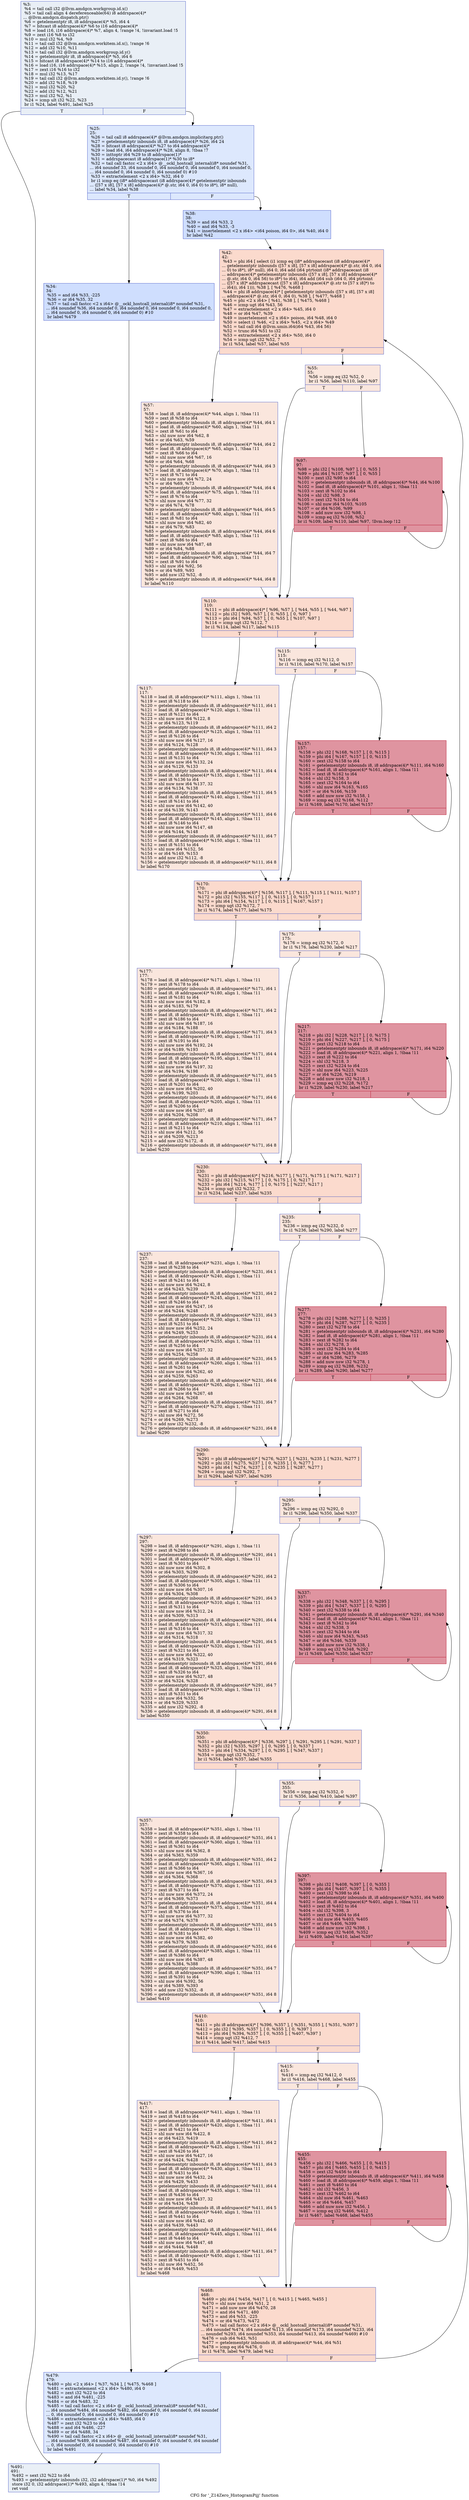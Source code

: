 digraph "CFG for '_Z14Zero_HistogramPijj' function" {
	label="CFG for '_Z14Zero_HistogramPijj' function";

	Node0x5c2d1d0 [shape=record,color="#3d50c3ff", style=filled, fillcolor="#cedaeb70",label="{%3:\l  %4 = tail call i32 @llvm.amdgcn.workgroup.id.x()\l  %5 = tail call align 4 dereferenceable(64) i8 addrspace(4)*\l... @llvm.amdgcn.dispatch.ptr()\l  %6 = getelementptr i8, i8 addrspace(4)* %5, i64 4\l  %7 = bitcast i8 addrspace(4)* %6 to i16 addrspace(4)*\l  %8 = load i16, i16 addrspace(4)* %7, align 4, !range !4, !invariant.load !5\l  %9 = zext i16 %8 to i32\l  %10 = mul i32 %4, %9\l  %11 = tail call i32 @llvm.amdgcn.workitem.id.x(), !range !6\l  %12 = add i32 %10, %11\l  %13 = tail call i32 @llvm.amdgcn.workgroup.id.y()\l  %14 = getelementptr i8, i8 addrspace(4)* %5, i64 6\l  %15 = bitcast i8 addrspace(4)* %14 to i16 addrspace(4)*\l  %16 = load i16, i16 addrspace(4)* %15, align 2, !range !4, !invariant.load !5\l  %17 = zext i16 %16 to i32\l  %18 = mul i32 %13, %17\l  %19 = tail call i32 @llvm.amdgcn.workitem.id.y(), !range !6\l  %20 = add i32 %18, %19\l  %21 = mul i32 %20, %2\l  %22 = add i32 %12, %21\l  %23 = mul i32 %2, %1\l  %24 = icmp ult i32 %22, %23\l  br i1 %24, label %491, label %25\l|{<s0>T|<s1>F}}"];
	Node0x5c2d1d0:s0 -> Node0x5c30cc0;
	Node0x5c2d1d0:s1 -> Node0x5c30d50;
	Node0x5c30d50 [shape=record,color="#3d50c3ff", style=filled, fillcolor="#b2ccfb70",label="{%25:\l25:                                               \l  %26 = tail call i8 addrspace(4)* @llvm.amdgcn.implicitarg.ptr()\l  %27 = getelementptr inbounds i8, i8 addrspace(4)* %26, i64 24\l  %28 = bitcast i8 addrspace(4)* %27 to i64 addrspace(4)*\l  %29 = load i64, i64 addrspace(4)* %28, align 8, !tbaa !7\l  %30 = inttoptr i64 %29 to i8 addrspace(1)*\l  %31 = addrspacecast i8 addrspace(1)* %30 to i8*\l  %32 = tail call fastcc \<2 x i64\> @__ockl_hostcall_internal(i8* noundef %31,\l... i64 noundef 33, i64 noundef 0, i64 noundef 0, i64 noundef 0, i64 noundef 0,\l... i64 noundef 0, i64 noundef 0, i64 noundef 0) #10\l  %33 = extractelement \<2 x i64\> %32, i64 0\l  br i1 icmp eq (i8* addrspacecast (i8 addrspace(4)* getelementptr inbounds\l... ([57 x i8], [57 x i8] addrspace(4)* @.str, i64 0, i64 0) to i8*), i8* null),\l... label %34, label %38\l|{<s0>T|<s1>F}}"];
	Node0x5c30d50:s0 -> Node0x5c31cc0;
	Node0x5c30d50:s1 -> Node0x5c327a0;
	Node0x5c31cc0 [shape=record,color="#3d50c3ff", style=filled, fillcolor="#93b5fe70",label="{%34:\l34:                                               \l  %35 = and i64 %33, -225\l  %36 = or i64 %35, 32\l  %37 = tail call fastcc \<2 x i64\> @__ockl_hostcall_internal(i8* noundef %31,\l... i64 noundef %36, i64 noundef 0, i64 noundef 0, i64 noundef 0, i64 noundef 0,\l... i64 noundef 0, i64 noundef 0, i64 noundef 0) #10\l  br label %479\l}"];
	Node0x5c31cc0 -> Node0x5c32aa0;
	Node0x5c327a0 [shape=record,color="#3d50c3ff", style=filled, fillcolor="#93b5fe70",label="{%38:\l38:                                               \l  %39 = and i64 %33, 2\l  %40 = and i64 %33, -3\l  %41 = insertelement \<2 x i64\> \<i64 poison, i64 0\>, i64 %40, i64 0\l  br label %42\l}"];
	Node0x5c327a0 -> Node0x5c33610;
	Node0x5c33610 [shape=record,color="#3d50c3ff", style=filled, fillcolor="#f7ac8e70",label="{%42:\l42:                                               \l  %43 = phi i64 [ select (i1 icmp eq (i8* addrspacecast (i8 addrspace(4)*\l... getelementptr inbounds ([57 x i8], [57 x i8] addrspace(4)* @.str, i64 0, i64\l... 0) to i8*), i8* null), i64 0, i64 add (i64 ptrtoint (i8* addrspacecast (i8\l... addrspace(4)* getelementptr inbounds ([57 x i8], [57 x i8] addrspace(4)*\l... @.str, i64 0, i64 56) to i8*) to i64), i64 add (i64 sub (i64 0, i64 ptrtoint\l... ([57 x i8]* addrspacecast ([57 x i8] addrspace(4)* @.str to [57 x i8]*) to\l... i64)), i64 1))), %38 ], [ %476, %468 ]\l  %44 = phi i8 addrspace(4)* [ getelementptr inbounds ([57 x i8], [57 x i8]\l... addrspace(4)* @.str, i64 0, i64 0), %38 ], [ %477, %468 ]\l  %45 = phi \<2 x i64\> [ %41, %38 ], [ %475, %468 ]\l  %46 = icmp ugt i64 %43, 56\l  %47 = extractelement \<2 x i64\> %45, i64 0\l  %48 = or i64 %47, %39\l  %49 = insertelement \<2 x i64\> poison, i64 %48, i64 0\l  %50 = select i1 %46, \<2 x i64\> %45, \<2 x i64\> %49\l  %51 = tail call i64 @llvm.umin.i64(i64 %43, i64 56)\l  %52 = trunc i64 %51 to i32\l  %53 = extractelement \<2 x i64\> %50, i64 0\l  %54 = icmp ugt i32 %52, 7\l  br i1 %54, label %57, label %55\l|{<s0>T|<s1>F}}"];
	Node0x5c33610:s0 -> Node0x5c34530;
	Node0x5c33610:s1 -> Node0x5c345c0;
	Node0x5c345c0 [shape=record,color="#3d50c3ff", style=filled, fillcolor="#f3c7b170",label="{%55:\l55:                                               \l  %56 = icmp eq i32 %52, 0\l  br i1 %56, label %110, label %97\l|{<s0>T|<s1>F}}"];
	Node0x5c345c0:s0 -> Node0x5c347c0;
	Node0x5c345c0:s1 -> Node0x5c34810;
	Node0x5c34530 [shape=record,color="#3d50c3ff", style=filled, fillcolor="#f3c7b170",label="{%57:\l57:                                               \l  %58 = load i8, i8 addrspace(4)* %44, align 1, !tbaa !11\l  %59 = zext i8 %58 to i64\l  %60 = getelementptr inbounds i8, i8 addrspace(4)* %44, i64 1\l  %61 = load i8, i8 addrspace(4)* %60, align 1, !tbaa !11\l  %62 = zext i8 %61 to i64\l  %63 = shl nuw nsw i64 %62, 8\l  %64 = or i64 %63, %59\l  %65 = getelementptr inbounds i8, i8 addrspace(4)* %44, i64 2\l  %66 = load i8, i8 addrspace(4)* %65, align 1, !tbaa !11\l  %67 = zext i8 %66 to i64\l  %68 = shl nuw nsw i64 %67, 16\l  %69 = or i64 %64, %68\l  %70 = getelementptr inbounds i8, i8 addrspace(4)* %44, i64 3\l  %71 = load i8, i8 addrspace(4)* %70, align 1, !tbaa !11\l  %72 = zext i8 %71 to i64\l  %73 = shl nuw nsw i64 %72, 24\l  %74 = or i64 %69, %73\l  %75 = getelementptr inbounds i8, i8 addrspace(4)* %44, i64 4\l  %76 = load i8, i8 addrspace(4)* %75, align 1, !tbaa !11\l  %77 = zext i8 %76 to i64\l  %78 = shl nuw nsw i64 %77, 32\l  %79 = or i64 %74, %78\l  %80 = getelementptr inbounds i8, i8 addrspace(4)* %44, i64 5\l  %81 = load i8, i8 addrspace(4)* %80, align 1, !tbaa !11\l  %82 = zext i8 %81 to i64\l  %83 = shl nuw nsw i64 %82, 40\l  %84 = or i64 %79, %83\l  %85 = getelementptr inbounds i8, i8 addrspace(4)* %44, i64 6\l  %86 = load i8, i8 addrspace(4)* %85, align 1, !tbaa !11\l  %87 = zext i8 %86 to i64\l  %88 = shl nuw nsw i64 %87, 48\l  %89 = or i64 %84, %88\l  %90 = getelementptr inbounds i8, i8 addrspace(4)* %44, i64 7\l  %91 = load i8, i8 addrspace(4)* %90, align 1, !tbaa !11\l  %92 = zext i8 %91 to i64\l  %93 = shl nuw i64 %92, 56\l  %94 = or i64 %89, %93\l  %95 = add nsw i32 %52, -8\l  %96 = getelementptr inbounds i8, i8 addrspace(4)* %44, i64 8\l  br label %110\l}"];
	Node0x5c34530 -> Node0x5c347c0;
	Node0x5c34810 [shape=record,color="#b70d28ff", style=filled, fillcolor="#b70d2870",label="{%97:\l97:                                               \l  %98 = phi i32 [ %108, %97 ], [ 0, %55 ]\l  %99 = phi i64 [ %107, %97 ], [ 0, %55 ]\l  %100 = zext i32 %98 to i64\l  %101 = getelementptr inbounds i8, i8 addrspace(4)* %44, i64 %100\l  %102 = load i8, i8 addrspace(4)* %101, align 1, !tbaa !11\l  %103 = zext i8 %102 to i64\l  %104 = shl i32 %98, 3\l  %105 = zext i32 %104 to i64\l  %106 = shl nuw i64 %103, %105\l  %107 = or i64 %106, %99\l  %108 = add nuw nsw i32 %98, 1\l  %109 = icmp eq i32 %108, %52\l  br i1 %109, label %110, label %97, !llvm.loop !12\l|{<s0>T|<s1>F}}"];
	Node0x5c34810:s0 -> Node0x5c347c0;
	Node0x5c34810:s1 -> Node0x5c34810;
	Node0x5c347c0 [shape=record,color="#3d50c3ff", style=filled, fillcolor="#f7ac8e70",label="{%110:\l110:                                              \l  %111 = phi i8 addrspace(4)* [ %96, %57 ], [ %44, %55 ], [ %44, %97 ]\l  %112 = phi i32 [ %95, %57 ], [ 0, %55 ], [ 0, %97 ]\l  %113 = phi i64 [ %94, %57 ], [ 0, %55 ], [ %107, %97 ]\l  %114 = icmp ugt i32 %112, 7\l  br i1 %114, label %117, label %115\l|{<s0>T|<s1>F}}"];
	Node0x5c347c0:s0 -> Node0x5c37490;
	Node0x5c347c0:s1 -> Node0x5c374e0;
	Node0x5c374e0 [shape=record,color="#3d50c3ff", style=filled, fillcolor="#f3c7b170",label="{%115:\l115:                                              \l  %116 = icmp eq i32 %112, 0\l  br i1 %116, label %170, label %157\l|{<s0>T|<s1>F}}"];
	Node0x5c374e0:s0 -> Node0x5c376b0;
	Node0x5c374e0:s1 -> Node0x5c37700;
	Node0x5c37490 [shape=record,color="#3d50c3ff", style=filled, fillcolor="#f3c7b170",label="{%117:\l117:                                              \l  %118 = load i8, i8 addrspace(4)* %111, align 1, !tbaa !11\l  %119 = zext i8 %118 to i64\l  %120 = getelementptr inbounds i8, i8 addrspace(4)* %111, i64 1\l  %121 = load i8, i8 addrspace(4)* %120, align 1, !tbaa !11\l  %122 = zext i8 %121 to i64\l  %123 = shl nuw nsw i64 %122, 8\l  %124 = or i64 %123, %119\l  %125 = getelementptr inbounds i8, i8 addrspace(4)* %111, i64 2\l  %126 = load i8, i8 addrspace(4)* %125, align 1, !tbaa !11\l  %127 = zext i8 %126 to i64\l  %128 = shl nuw nsw i64 %127, 16\l  %129 = or i64 %124, %128\l  %130 = getelementptr inbounds i8, i8 addrspace(4)* %111, i64 3\l  %131 = load i8, i8 addrspace(4)* %130, align 1, !tbaa !11\l  %132 = zext i8 %131 to i64\l  %133 = shl nuw nsw i64 %132, 24\l  %134 = or i64 %129, %133\l  %135 = getelementptr inbounds i8, i8 addrspace(4)* %111, i64 4\l  %136 = load i8, i8 addrspace(4)* %135, align 1, !tbaa !11\l  %137 = zext i8 %136 to i64\l  %138 = shl nuw nsw i64 %137, 32\l  %139 = or i64 %134, %138\l  %140 = getelementptr inbounds i8, i8 addrspace(4)* %111, i64 5\l  %141 = load i8, i8 addrspace(4)* %140, align 1, !tbaa !11\l  %142 = zext i8 %141 to i64\l  %143 = shl nuw nsw i64 %142, 40\l  %144 = or i64 %139, %143\l  %145 = getelementptr inbounds i8, i8 addrspace(4)* %111, i64 6\l  %146 = load i8, i8 addrspace(4)* %145, align 1, !tbaa !11\l  %147 = zext i8 %146 to i64\l  %148 = shl nuw nsw i64 %147, 48\l  %149 = or i64 %144, %148\l  %150 = getelementptr inbounds i8, i8 addrspace(4)* %111, i64 7\l  %151 = load i8, i8 addrspace(4)* %150, align 1, !tbaa !11\l  %152 = zext i8 %151 to i64\l  %153 = shl nuw i64 %152, 56\l  %154 = or i64 %149, %153\l  %155 = add nsw i32 %112, -8\l  %156 = getelementptr inbounds i8, i8 addrspace(4)* %111, i64 8\l  br label %170\l}"];
	Node0x5c37490 -> Node0x5c376b0;
	Node0x5c37700 [shape=record,color="#b70d28ff", style=filled, fillcolor="#b70d2870",label="{%157:\l157:                                              \l  %158 = phi i32 [ %168, %157 ], [ 0, %115 ]\l  %159 = phi i64 [ %167, %157 ], [ 0, %115 ]\l  %160 = zext i32 %158 to i64\l  %161 = getelementptr inbounds i8, i8 addrspace(4)* %111, i64 %160\l  %162 = load i8, i8 addrspace(4)* %161, align 1, !tbaa !11\l  %163 = zext i8 %162 to i64\l  %164 = shl i32 %158, 3\l  %165 = zext i32 %164 to i64\l  %166 = shl nuw i64 %163, %165\l  %167 = or i64 %166, %159\l  %168 = add nuw nsw i32 %158, 1\l  %169 = icmp eq i32 %168, %112\l  br i1 %169, label %170, label %157\l|{<s0>T|<s1>F}}"];
	Node0x5c37700:s0 -> Node0x5c376b0;
	Node0x5c37700:s1 -> Node0x5c37700;
	Node0x5c376b0 [shape=record,color="#3d50c3ff", style=filled, fillcolor="#f7ac8e70",label="{%170:\l170:                                              \l  %171 = phi i8 addrspace(4)* [ %156, %117 ], [ %111, %115 ], [ %111, %157 ]\l  %172 = phi i32 [ %155, %117 ], [ 0, %115 ], [ 0, %157 ]\l  %173 = phi i64 [ %154, %117 ], [ 0, %115 ], [ %167, %157 ]\l  %174 = icmp ugt i32 %172, 7\l  br i1 %174, label %177, label %175\l|{<s0>T|<s1>F}}"];
	Node0x5c376b0:s0 -> Node0x5c39bd0;
	Node0x5c376b0:s1 -> Node0x5c39c20;
	Node0x5c39c20 [shape=record,color="#3d50c3ff", style=filled, fillcolor="#f3c7b170",label="{%175:\l175:                                              \l  %176 = icmp eq i32 %172, 0\l  br i1 %176, label %230, label %217\l|{<s0>T|<s1>F}}"];
	Node0x5c39c20:s0 -> Node0x5c39db0;
	Node0x5c39c20:s1 -> Node0x5c39e00;
	Node0x5c39bd0 [shape=record,color="#3d50c3ff", style=filled, fillcolor="#f3c7b170",label="{%177:\l177:                                              \l  %178 = load i8, i8 addrspace(4)* %171, align 1, !tbaa !11\l  %179 = zext i8 %178 to i64\l  %180 = getelementptr inbounds i8, i8 addrspace(4)* %171, i64 1\l  %181 = load i8, i8 addrspace(4)* %180, align 1, !tbaa !11\l  %182 = zext i8 %181 to i64\l  %183 = shl nuw nsw i64 %182, 8\l  %184 = or i64 %183, %179\l  %185 = getelementptr inbounds i8, i8 addrspace(4)* %171, i64 2\l  %186 = load i8, i8 addrspace(4)* %185, align 1, !tbaa !11\l  %187 = zext i8 %186 to i64\l  %188 = shl nuw nsw i64 %187, 16\l  %189 = or i64 %184, %188\l  %190 = getelementptr inbounds i8, i8 addrspace(4)* %171, i64 3\l  %191 = load i8, i8 addrspace(4)* %190, align 1, !tbaa !11\l  %192 = zext i8 %191 to i64\l  %193 = shl nuw nsw i64 %192, 24\l  %194 = or i64 %189, %193\l  %195 = getelementptr inbounds i8, i8 addrspace(4)* %171, i64 4\l  %196 = load i8, i8 addrspace(4)* %195, align 1, !tbaa !11\l  %197 = zext i8 %196 to i64\l  %198 = shl nuw nsw i64 %197, 32\l  %199 = or i64 %194, %198\l  %200 = getelementptr inbounds i8, i8 addrspace(4)* %171, i64 5\l  %201 = load i8, i8 addrspace(4)* %200, align 1, !tbaa !11\l  %202 = zext i8 %201 to i64\l  %203 = shl nuw nsw i64 %202, 40\l  %204 = or i64 %199, %203\l  %205 = getelementptr inbounds i8, i8 addrspace(4)* %171, i64 6\l  %206 = load i8, i8 addrspace(4)* %205, align 1, !tbaa !11\l  %207 = zext i8 %206 to i64\l  %208 = shl nuw nsw i64 %207, 48\l  %209 = or i64 %204, %208\l  %210 = getelementptr inbounds i8, i8 addrspace(4)* %171, i64 7\l  %211 = load i8, i8 addrspace(4)* %210, align 1, !tbaa !11\l  %212 = zext i8 %211 to i64\l  %213 = shl nuw i64 %212, 56\l  %214 = or i64 %209, %213\l  %215 = add nsw i32 %172, -8\l  %216 = getelementptr inbounds i8, i8 addrspace(4)* %171, i64 8\l  br label %230\l}"];
	Node0x5c39bd0 -> Node0x5c39db0;
	Node0x5c39e00 [shape=record,color="#b70d28ff", style=filled, fillcolor="#b70d2870",label="{%217:\l217:                                              \l  %218 = phi i32 [ %228, %217 ], [ 0, %175 ]\l  %219 = phi i64 [ %227, %217 ], [ 0, %175 ]\l  %220 = zext i32 %218 to i64\l  %221 = getelementptr inbounds i8, i8 addrspace(4)* %171, i64 %220\l  %222 = load i8, i8 addrspace(4)* %221, align 1, !tbaa !11\l  %223 = zext i8 %222 to i64\l  %224 = shl i32 %218, 3\l  %225 = zext i32 %224 to i64\l  %226 = shl nuw i64 %223, %225\l  %227 = or i64 %226, %219\l  %228 = add nuw nsw i32 %218, 1\l  %229 = icmp eq i32 %228, %172\l  br i1 %229, label %230, label %217\l|{<s0>T|<s1>F}}"];
	Node0x5c39e00:s0 -> Node0x5c39db0;
	Node0x5c39e00:s1 -> Node0x5c39e00;
	Node0x5c39db0 [shape=record,color="#3d50c3ff", style=filled, fillcolor="#f7ac8e70",label="{%230:\l230:                                              \l  %231 = phi i8 addrspace(4)* [ %216, %177 ], [ %171, %175 ], [ %171, %217 ]\l  %232 = phi i32 [ %215, %177 ], [ 0, %175 ], [ 0, %217 ]\l  %233 = phi i64 [ %214, %177 ], [ 0, %175 ], [ %227, %217 ]\l  %234 = icmp ugt i32 %232, 7\l  br i1 %234, label %237, label %235\l|{<s0>T|<s1>F}}"];
	Node0x5c39db0:s0 -> Node0x5c3be50;
	Node0x5c39db0:s1 -> Node0x5c3bea0;
	Node0x5c3bea0 [shape=record,color="#3d50c3ff", style=filled, fillcolor="#f3c7b170",label="{%235:\l235:                                              \l  %236 = icmp eq i32 %232, 0\l  br i1 %236, label %290, label %277\l|{<s0>T|<s1>F}}"];
	Node0x5c3bea0:s0 -> Node0x5c3c030;
	Node0x5c3bea0:s1 -> Node0x5c3c080;
	Node0x5c3be50 [shape=record,color="#3d50c3ff", style=filled, fillcolor="#f3c7b170",label="{%237:\l237:                                              \l  %238 = load i8, i8 addrspace(4)* %231, align 1, !tbaa !11\l  %239 = zext i8 %238 to i64\l  %240 = getelementptr inbounds i8, i8 addrspace(4)* %231, i64 1\l  %241 = load i8, i8 addrspace(4)* %240, align 1, !tbaa !11\l  %242 = zext i8 %241 to i64\l  %243 = shl nuw nsw i64 %242, 8\l  %244 = or i64 %243, %239\l  %245 = getelementptr inbounds i8, i8 addrspace(4)* %231, i64 2\l  %246 = load i8, i8 addrspace(4)* %245, align 1, !tbaa !11\l  %247 = zext i8 %246 to i64\l  %248 = shl nuw nsw i64 %247, 16\l  %249 = or i64 %244, %248\l  %250 = getelementptr inbounds i8, i8 addrspace(4)* %231, i64 3\l  %251 = load i8, i8 addrspace(4)* %250, align 1, !tbaa !11\l  %252 = zext i8 %251 to i64\l  %253 = shl nuw nsw i64 %252, 24\l  %254 = or i64 %249, %253\l  %255 = getelementptr inbounds i8, i8 addrspace(4)* %231, i64 4\l  %256 = load i8, i8 addrspace(4)* %255, align 1, !tbaa !11\l  %257 = zext i8 %256 to i64\l  %258 = shl nuw nsw i64 %257, 32\l  %259 = or i64 %254, %258\l  %260 = getelementptr inbounds i8, i8 addrspace(4)* %231, i64 5\l  %261 = load i8, i8 addrspace(4)* %260, align 1, !tbaa !11\l  %262 = zext i8 %261 to i64\l  %263 = shl nuw nsw i64 %262, 40\l  %264 = or i64 %259, %263\l  %265 = getelementptr inbounds i8, i8 addrspace(4)* %231, i64 6\l  %266 = load i8, i8 addrspace(4)* %265, align 1, !tbaa !11\l  %267 = zext i8 %266 to i64\l  %268 = shl nuw nsw i64 %267, 48\l  %269 = or i64 %264, %268\l  %270 = getelementptr inbounds i8, i8 addrspace(4)* %231, i64 7\l  %271 = load i8, i8 addrspace(4)* %270, align 1, !tbaa !11\l  %272 = zext i8 %271 to i64\l  %273 = shl nuw i64 %272, 56\l  %274 = or i64 %269, %273\l  %275 = add nsw i32 %232, -8\l  %276 = getelementptr inbounds i8, i8 addrspace(4)* %231, i64 8\l  br label %290\l}"];
	Node0x5c3be50 -> Node0x5c3c030;
	Node0x5c3c080 [shape=record,color="#b70d28ff", style=filled, fillcolor="#b70d2870",label="{%277:\l277:                                              \l  %278 = phi i32 [ %288, %277 ], [ 0, %235 ]\l  %279 = phi i64 [ %287, %277 ], [ 0, %235 ]\l  %280 = zext i32 %278 to i64\l  %281 = getelementptr inbounds i8, i8 addrspace(4)* %231, i64 %280\l  %282 = load i8, i8 addrspace(4)* %281, align 1, !tbaa !11\l  %283 = zext i8 %282 to i64\l  %284 = shl i32 %278, 3\l  %285 = zext i32 %284 to i64\l  %286 = shl nuw i64 %283, %285\l  %287 = or i64 %286, %279\l  %288 = add nuw nsw i32 %278, 1\l  %289 = icmp eq i32 %288, %232\l  br i1 %289, label %290, label %277\l|{<s0>T|<s1>F}}"];
	Node0x5c3c080:s0 -> Node0x5c3c030;
	Node0x5c3c080:s1 -> Node0x5c3c080;
	Node0x5c3c030 [shape=record,color="#3d50c3ff", style=filled, fillcolor="#f7ac8e70",label="{%290:\l290:                                              \l  %291 = phi i8 addrspace(4)* [ %276, %237 ], [ %231, %235 ], [ %231, %277 ]\l  %292 = phi i32 [ %275, %237 ], [ 0, %235 ], [ 0, %277 ]\l  %293 = phi i64 [ %274, %237 ], [ 0, %235 ], [ %287, %277 ]\l  %294 = icmp ugt i32 %292, 7\l  br i1 %294, label %297, label %295\l|{<s0>T|<s1>F}}"];
	Node0x5c3c030:s0 -> Node0x5c3e8d0;
	Node0x5c3c030:s1 -> Node0x5c3e920;
	Node0x5c3e920 [shape=record,color="#3d50c3ff", style=filled, fillcolor="#f3c7b170",label="{%295:\l295:                                              \l  %296 = icmp eq i32 %292, 0\l  br i1 %296, label %350, label %337\l|{<s0>T|<s1>F}}"];
	Node0x5c3e920:s0 -> Node0x5c3eab0;
	Node0x5c3e920:s1 -> Node0x5c3eb00;
	Node0x5c3e8d0 [shape=record,color="#3d50c3ff", style=filled, fillcolor="#f3c7b170",label="{%297:\l297:                                              \l  %298 = load i8, i8 addrspace(4)* %291, align 1, !tbaa !11\l  %299 = zext i8 %298 to i64\l  %300 = getelementptr inbounds i8, i8 addrspace(4)* %291, i64 1\l  %301 = load i8, i8 addrspace(4)* %300, align 1, !tbaa !11\l  %302 = zext i8 %301 to i64\l  %303 = shl nuw nsw i64 %302, 8\l  %304 = or i64 %303, %299\l  %305 = getelementptr inbounds i8, i8 addrspace(4)* %291, i64 2\l  %306 = load i8, i8 addrspace(4)* %305, align 1, !tbaa !11\l  %307 = zext i8 %306 to i64\l  %308 = shl nuw nsw i64 %307, 16\l  %309 = or i64 %304, %308\l  %310 = getelementptr inbounds i8, i8 addrspace(4)* %291, i64 3\l  %311 = load i8, i8 addrspace(4)* %310, align 1, !tbaa !11\l  %312 = zext i8 %311 to i64\l  %313 = shl nuw nsw i64 %312, 24\l  %314 = or i64 %309, %313\l  %315 = getelementptr inbounds i8, i8 addrspace(4)* %291, i64 4\l  %316 = load i8, i8 addrspace(4)* %315, align 1, !tbaa !11\l  %317 = zext i8 %316 to i64\l  %318 = shl nuw nsw i64 %317, 32\l  %319 = or i64 %314, %318\l  %320 = getelementptr inbounds i8, i8 addrspace(4)* %291, i64 5\l  %321 = load i8, i8 addrspace(4)* %320, align 1, !tbaa !11\l  %322 = zext i8 %321 to i64\l  %323 = shl nuw nsw i64 %322, 40\l  %324 = or i64 %319, %323\l  %325 = getelementptr inbounds i8, i8 addrspace(4)* %291, i64 6\l  %326 = load i8, i8 addrspace(4)* %325, align 1, !tbaa !11\l  %327 = zext i8 %326 to i64\l  %328 = shl nuw nsw i64 %327, 48\l  %329 = or i64 %324, %328\l  %330 = getelementptr inbounds i8, i8 addrspace(4)* %291, i64 7\l  %331 = load i8, i8 addrspace(4)* %330, align 1, !tbaa !11\l  %332 = zext i8 %331 to i64\l  %333 = shl nuw i64 %332, 56\l  %334 = or i64 %329, %333\l  %335 = add nsw i32 %292, -8\l  %336 = getelementptr inbounds i8, i8 addrspace(4)* %291, i64 8\l  br label %350\l}"];
	Node0x5c3e8d0 -> Node0x5c3eab0;
	Node0x5c3eb00 [shape=record,color="#b70d28ff", style=filled, fillcolor="#b70d2870",label="{%337:\l337:                                              \l  %338 = phi i32 [ %348, %337 ], [ 0, %295 ]\l  %339 = phi i64 [ %347, %337 ], [ 0, %295 ]\l  %340 = zext i32 %338 to i64\l  %341 = getelementptr inbounds i8, i8 addrspace(4)* %291, i64 %340\l  %342 = load i8, i8 addrspace(4)* %341, align 1, !tbaa !11\l  %343 = zext i8 %342 to i64\l  %344 = shl i32 %338, 3\l  %345 = zext i32 %344 to i64\l  %346 = shl nuw i64 %343, %345\l  %347 = or i64 %346, %339\l  %348 = add nuw nsw i32 %338, 1\l  %349 = icmp eq i32 %348, %292\l  br i1 %349, label %350, label %337\l|{<s0>T|<s1>F}}"];
	Node0x5c3eb00:s0 -> Node0x5c3eab0;
	Node0x5c3eb00:s1 -> Node0x5c3eb00;
	Node0x5c3eab0 [shape=record,color="#3d50c3ff", style=filled, fillcolor="#f7ac8e70",label="{%350:\l350:                                              \l  %351 = phi i8 addrspace(4)* [ %336, %297 ], [ %291, %295 ], [ %291, %337 ]\l  %352 = phi i32 [ %335, %297 ], [ 0, %295 ], [ 0, %337 ]\l  %353 = phi i64 [ %334, %297 ], [ 0, %295 ], [ %347, %337 ]\l  %354 = icmp ugt i32 %352, 7\l  br i1 %354, label %357, label %355\l|{<s0>T|<s1>F}}"];
	Node0x5c3eab0:s0 -> Node0x5c41560;
	Node0x5c3eab0:s1 -> Node0x5c415b0;
	Node0x5c415b0 [shape=record,color="#3d50c3ff", style=filled, fillcolor="#f3c7b170",label="{%355:\l355:                                              \l  %356 = icmp eq i32 %352, 0\l  br i1 %356, label %410, label %397\l|{<s0>T|<s1>F}}"];
	Node0x5c415b0:s0 -> Node0x5c41740;
	Node0x5c415b0:s1 -> Node0x5c41790;
	Node0x5c41560 [shape=record,color="#3d50c3ff", style=filled, fillcolor="#f3c7b170",label="{%357:\l357:                                              \l  %358 = load i8, i8 addrspace(4)* %351, align 1, !tbaa !11\l  %359 = zext i8 %358 to i64\l  %360 = getelementptr inbounds i8, i8 addrspace(4)* %351, i64 1\l  %361 = load i8, i8 addrspace(4)* %360, align 1, !tbaa !11\l  %362 = zext i8 %361 to i64\l  %363 = shl nuw nsw i64 %362, 8\l  %364 = or i64 %363, %359\l  %365 = getelementptr inbounds i8, i8 addrspace(4)* %351, i64 2\l  %366 = load i8, i8 addrspace(4)* %365, align 1, !tbaa !11\l  %367 = zext i8 %366 to i64\l  %368 = shl nuw nsw i64 %367, 16\l  %369 = or i64 %364, %368\l  %370 = getelementptr inbounds i8, i8 addrspace(4)* %351, i64 3\l  %371 = load i8, i8 addrspace(4)* %370, align 1, !tbaa !11\l  %372 = zext i8 %371 to i64\l  %373 = shl nuw nsw i64 %372, 24\l  %374 = or i64 %369, %373\l  %375 = getelementptr inbounds i8, i8 addrspace(4)* %351, i64 4\l  %376 = load i8, i8 addrspace(4)* %375, align 1, !tbaa !11\l  %377 = zext i8 %376 to i64\l  %378 = shl nuw nsw i64 %377, 32\l  %379 = or i64 %374, %378\l  %380 = getelementptr inbounds i8, i8 addrspace(4)* %351, i64 5\l  %381 = load i8, i8 addrspace(4)* %380, align 1, !tbaa !11\l  %382 = zext i8 %381 to i64\l  %383 = shl nuw nsw i64 %382, 40\l  %384 = or i64 %379, %383\l  %385 = getelementptr inbounds i8, i8 addrspace(4)* %351, i64 6\l  %386 = load i8, i8 addrspace(4)* %385, align 1, !tbaa !11\l  %387 = zext i8 %386 to i64\l  %388 = shl nuw nsw i64 %387, 48\l  %389 = or i64 %384, %388\l  %390 = getelementptr inbounds i8, i8 addrspace(4)* %351, i64 7\l  %391 = load i8, i8 addrspace(4)* %390, align 1, !tbaa !11\l  %392 = zext i8 %391 to i64\l  %393 = shl nuw i64 %392, 56\l  %394 = or i64 %389, %393\l  %395 = add nsw i32 %352, -8\l  %396 = getelementptr inbounds i8, i8 addrspace(4)* %351, i64 8\l  br label %410\l}"];
	Node0x5c41560 -> Node0x5c41740;
	Node0x5c41790 [shape=record,color="#b70d28ff", style=filled, fillcolor="#b70d2870",label="{%397:\l397:                                              \l  %398 = phi i32 [ %408, %397 ], [ 0, %355 ]\l  %399 = phi i64 [ %407, %397 ], [ 0, %355 ]\l  %400 = zext i32 %398 to i64\l  %401 = getelementptr inbounds i8, i8 addrspace(4)* %351, i64 %400\l  %402 = load i8, i8 addrspace(4)* %401, align 1, !tbaa !11\l  %403 = zext i8 %402 to i64\l  %404 = shl i32 %398, 3\l  %405 = zext i32 %404 to i64\l  %406 = shl nuw i64 %403, %405\l  %407 = or i64 %406, %399\l  %408 = add nuw nsw i32 %398, 1\l  %409 = icmp eq i32 %408, %352\l  br i1 %409, label %410, label %397\l|{<s0>T|<s1>F}}"];
	Node0x5c41790:s0 -> Node0x5c41740;
	Node0x5c41790:s1 -> Node0x5c41790;
	Node0x5c41740 [shape=record,color="#3d50c3ff", style=filled, fillcolor="#f7ac8e70",label="{%410:\l410:                                              \l  %411 = phi i8 addrspace(4)* [ %396, %357 ], [ %351, %355 ], [ %351, %397 ]\l  %412 = phi i32 [ %395, %357 ], [ 0, %355 ], [ 0, %397 ]\l  %413 = phi i64 [ %394, %357 ], [ 0, %355 ], [ %407, %397 ]\l  %414 = icmp ugt i32 %412, 7\l  br i1 %414, label %417, label %415\l|{<s0>T|<s1>F}}"];
	Node0x5c41740:s0 -> Node0x5c43dc0;
	Node0x5c41740:s1 -> Node0x5c43e10;
	Node0x5c43e10 [shape=record,color="#3d50c3ff", style=filled, fillcolor="#f3c7b170",label="{%415:\l415:                                              \l  %416 = icmp eq i32 %412, 0\l  br i1 %416, label %468, label %455\l|{<s0>T|<s1>F}}"];
	Node0x5c43e10:s0 -> Node0x5c33a90;
	Node0x5c43e10:s1 -> Node0x5c43fa0;
	Node0x5c43dc0 [shape=record,color="#3d50c3ff", style=filled, fillcolor="#f3c7b170",label="{%417:\l417:                                              \l  %418 = load i8, i8 addrspace(4)* %411, align 1, !tbaa !11\l  %419 = zext i8 %418 to i64\l  %420 = getelementptr inbounds i8, i8 addrspace(4)* %411, i64 1\l  %421 = load i8, i8 addrspace(4)* %420, align 1, !tbaa !11\l  %422 = zext i8 %421 to i64\l  %423 = shl nuw nsw i64 %422, 8\l  %424 = or i64 %423, %419\l  %425 = getelementptr inbounds i8, i8 addrspace(4)* %411, i64 2\l  %426 = load i8, i8 addrspace(4)* %425, align 1, !tbaa !11\l  %427 = zext i8 %426 to i64\l  %428 = shl nuw nsw i64 %427, 16\l  %429 = or i64 %424, %428\l  %430 = getelementptr inbounds i8, i8 addrspace(4)* %411, i64 3\l  %431 = load i8, i8 addrspace(4)* %430, align 1, !tbaa !11\l  %432 = zext i8 %431 to i64\l  %433 = shl nuw nsw i64 %432, 24\l  %434 = or i64 %429, %433\l  %435 = getelementptr inbounds i8, i8 addrspace(4)* %411, i64 4\l  %436 = load i8, i8 addrspace(4)* %435, align 1, !tbaa !11\l  %437 = zext i8 %436 to i64\l  %438 = shl nuw nsw i64 %437, 32\l  %439 = or i64 %434, %438\l  %440 = getelementptr inbounds i8, i8 addrspace(4)* %411, i64 5\l  %441 = load i8, i8 addrspace(4)* %440, align 1, !tbaa !11\l  %442 = zext i8 %441 to i64\l  %443 = shl nuw nsw i64 %442, 40\l  %444 = or i64 %439, %443\l  %445 = getelementptr inbounds i8, i8 addrspace(4)* %411, i64 6\l  %446 = load i8, i8 addrspace(4)* %445, align 1, !tbaa !11\l  %447 = zext i8 %446 to i64\l  %448 = shl nuw nsw i64 %447, 48\l  %449 = or i64 %444, %448\l  %450 = getelementptr inbounds i8, i8 addrspace(4)* %411, i64 7\l  %451 = load i8, i8 addrspace(4)* %450, align 1, !tbaa !11\l  %452 = zext i8 %451 to i64\l  %453 = shl nuw i64 %452, 56\l  %454 = or i64 %449, %453\l  br label %468\l}"];
	Node0x5c43dc0 -> Node0x5c33a90;
	Node0x5c43fa0 [shape=record,color="#b70d28ff", style=filled, fillcolor="#b70d2870",label="{%455:\l455:                                              \l  %456 = phi i32 [ %466, %455 ], [ 0, %415 ]\l  %457 = phi i64 [ %465, %455 ], [ 0, %415 ]\l  %458 = zext i32 %456 to i64\l  %459 = getelementptr inbounds i8, i8 addrspace(4)* %411, i64 %458\l  %460 = load i8, i8 addrspace(4)* %459, align 1, !tbaa !11\l  %461 = zext i8 %460 to i64\l  %462 = shl i32 %456, 3\l  %463 = zext i32 %462 to i64\l  %464 = shl nuw i64 %461, %463\l  %465 = or i64 %464, %457\l  %466 = add nuw nsw i32 %456, 1\l  %467 = icmp eq i32 %466, %412\l  br i1 %467, label %468, label %455\l|{<s0>T|<s1>F}}"];
	Node0x5c43fa0:s0 -> Node0x5c33a90;
	Node0x5c43fa0:s1 -> Node0x5c43fa0;
	Node0x5c33a90 [shape=record,color="#3d50c3ff", style=filled, fillcolor="#f7ac8e70",label="{%468:\l468:                                              \l  %469 = phi i64 [ %454, %417 ], [ 0, %415 ], [ %465, %455 ]\l  %470 = shl nuw nsw i64 %51, 2\l  %471 = add nuw nsw i64 %470, 28\l  %472 = and i64 %471, 480\l  %473 = and i64 %53, -225\l  %474 = or i64 %473, %472\l  %475 = tail call fastcc \<2 x i64\> @__ockl_hostcall_internal(i8* noundef %31,\l... i64 noundef %474, i64 noundef %113, i64 noundef %173, i64 noundef %233, i64\l... noundef %293, i64 noundef %353, i64 noundef %413, i64 noundef %469) #10\l  %476 = sub i64 %43, %51\l  %477 = getelementptr inbounds i8, i8 addrspace(4)* %44, i64 %51\l  %478 = icmp eq i64 %476, 0\l  br i1 %478, label %479, label %42\l|{<s0>T|<s1>F}}"];
	Node0x5c33a90:s0 -> Node0x5c32aa0;
	Node0x5c33a90:s1 -> Node0x5c33610;
	Node0x5c32aa0 [shape=record,color="#3d50c3ff", style=filled, fillcolor="#b2ccfb70",label="{%479:\l479:                                              \l  %480 = phi \<2 x i64\> [ %37, %34 ], [ %475, %468 ]\l  %481 = extractelement \<2 x i64\> %480, i64 0\l  %482 = zext i32 %22 to i64\l  %483 = and i64 %481, -225\l  %484 = or i64 %483, 32\l  %485 = tail call fastcc \<2 x i64\> @__ockl_hostcall_internal(i8* noundef %31,\l... i64 noundef %484, i64 noundef %482, i64 noundef 0, i64 noundef 0, i64 noundef\l... 0, i64 noundef 0, i64 noundef 0, i64 noundef 0) #10\l  %486 = extractelement \<2 x i64\> %485, i64 0\l  %487 = zext i32 %23 to i64\l  %488 = and i64 %486, -227\l  %489 = or i64 %488, 34\l  %490 = tail call fastcc \<2 x i64\> @__ockl_hostcall_internal(i8* noundef %31,\l... i64 noundef %489, i64 noundef %487, i64 noundef 0, i64 noundef 0, i64 noundef\l... 0, i64 noundef 0, i64 noundef 0, i64 noundef 0) #10\l  br label %491\l}"];
	Node0x5c32aa0 -> Node0x5c30cc0;
	Node0x5c30cc0 [shape=record,color="#3d50c3ff", style=filled, fillcolor="#cedaeb70",label="{%491:\l491:                                              \l  %492 = sext i32 %22 to i64\l  %493 = getelementptr inbounds i32, i32 addrspace(1)* %0, i64 %492\l  store i32 0, i32 addrspace(1)* %493, align 4, !tbaa !14\l  ret void\l}"];
}
